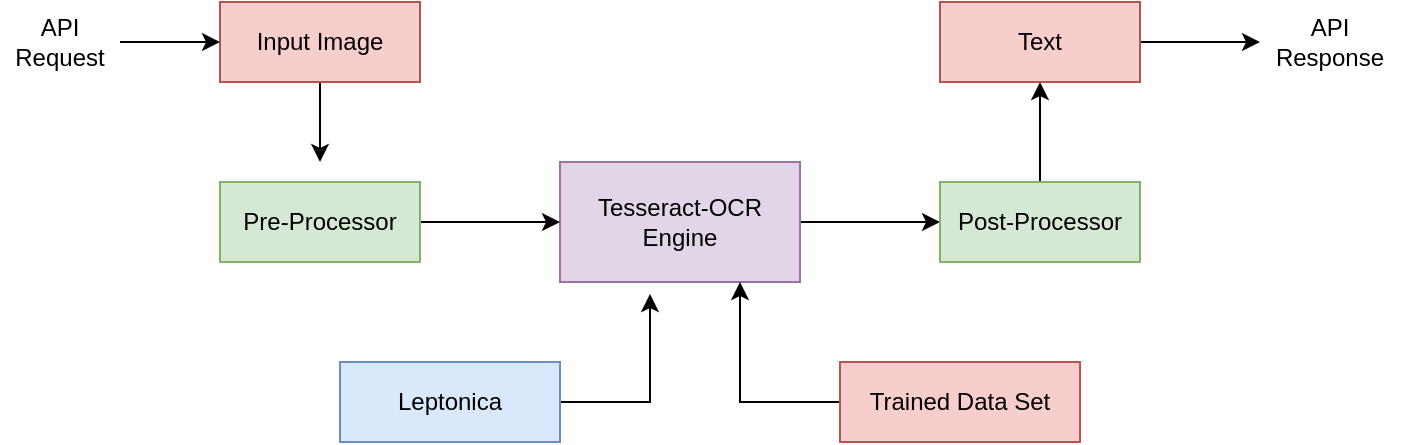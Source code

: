 <mxfile version="13.7.5" type="google"><diagram id="d4pjFKI3gWwgnHiXZUIo" name="Tesseract-OCR"><mxGraphModel dx="782" dy="706" grid="1" gridSize="10" guides="1" tooltips="1" connect="1" arrows="1" fold="1" page="1" pageScale="1" pageWidth="827" pageHeight="1169" math="0" shadow="0"><root><mxCell id="0"/><mxCell id="1" parent="0"/><mxCell id="M1g9wLL3GU1XqYCgdQJH-16" style="edgeStyle=orthogonalEdgeStyle;rounded=0;orthogonalLoop=1;jettySize=auto;html=1;entryX=0;entryY=0.5;entryDx=0;entryDy=0;" edge="1" parent="1" source="M1g9wLL3GU1XqYCgdQJH-1" target="M1g9wLL3GU1XqYCgdQJH-7"><mxGeometry relative="1" as="geometry"/></mxCell><mxCell id="M1g9wLL3GU1XqYCgdQJH-1" value="Tesseract-OCR&lt;br&gt;Engine" style="rounded=0;whiteSpace=wrap;html=1;fillColor=#e1d5e7;strokeColor=#9673a6;" vertex="1" parent="1"><mxGeometry x="340" y="290" width="120" height="60" as="geometry"/></mxCell><mxCell id="M1g9wLL3GU1XqYCgdQJH-11" style="edgeStyle=orthogonalEdgeStyle;rounded=0;orthogonalLoop=1;jettySize=auto;html=1;" edge="1" parent="1" source="M1g9wLL3GU1XqYCgdQJH-2"><mxGeometry relative="1" as="geometry"><mxPoint x="220" y="290" as="targetPoint"/></mxGeometry></mxCell><mxCell id="M1g9wLL3GU1XqYCgdQJH-2" value="Input Image" style="rounded=0;whiteSpace=wrap;html=1;fillColor=#f8cecc;strokeColor=#b85450;" vertex="1" parent="1"><mxGeometry x="170" y="210" width="100" height="40" as="geometry"/></mxCell><mxCell id="M1g9wLL3GU1XqYCgdQJH-12" style="edgeStyle=orthogonalEdgeStyle;rounded=0;orthogonalLoop=1;jettySize=auto;html=1;entryX=0;entryY=0.5;entryDx=0;entryDy=0;" edge="1" parent="1" source="M1g9wLL3GU1XqYCgdQJH-3" target="M1g9wLL3GU1XqYCgdQJH-1"><mxGeometry relative="1" as="geometry"/></mxCell><mxCell id="M1g9wLL3GU1XqYCgdQJH-3" value="Pre-Processor" style="rounded=0;whiteSpace=wrap;html=1;fillColor=#d5e8d4;strokeColor=#82b366;" vertex="1" parent="1"><mxGeometry x="170" y="300" width="100" height="40" as="geometry"/></mxCell><mxCell id="M1g9wLL3GU1XqYCgdQJH-19" style="edgeStyle=orthogonalEdgeStyle;rounded=0;orthogonalLoop=1;jettySize=auto;html=1;entryX=0.375;entryY=1.1;entryDx=0;entryDy=0;entryPerimeter=0;" edge="1" parent="1" source="M1g9wLL3GU1XqYCgdQJH-4" target="M1g9wLL3GU1XqYCgdQJH-1"><mxGeometry relative="1" as="geometry"><Array as="points"><mxPoint x="385" y="410"/></Array></mxGeometry></mxCell><mxCell id="M1g9wLL3GU1XqYCgdQJH-4" value="Leptonica" style="rounded=0;whiteSpace=wrap;html=1;fillColor=#dae8fc;strokeColor=#6c8ebf;" vertex="1" parent="1"><mxGeometry x="230" y="390" width="110" height="40" as="geometry"/></mxCell><mxCell id="M1g9wLL3GU1XqYCgdQJH-10" style="edgeStyle=orthogonalEdgeStyle;rounded=0;orthogonalLoop=1;jettySize=auto;html=1;entryX=0;entryY=0.5;entryDx=0;entryDy=0;" edge="1" parent="1" source="M1g9wLL3GU1XqYCgdQJH-5" target="M1g9wLL3GU1XqYCgdQJH-2"><mxGeometry relative="1" as="geometry"/></mxCell><mxCell id="M1g9wLL3GU1XqYCgdQJH-5" value="API&lt;br&gt;Request" style="rounded=0;whiteSpace=wrap;html=1;strokeColor=none;fillColor=none;" vertex="1" parent="1"><mxGeometry x="60" y="210" width="60" height="40" as="geometry"/></mxCell><mxCell id="M1g9wLL3GU1XqYCgdQJH-14" style="edgeStyle=orthogonalEdgeStyle;rounded=0;orthogonalLoop=1;jettySize=auto;html=1;entryX=0.75;entryY=1;entryDx=0;entryDy=0;" edge="1" parent="1" source="M1g9wLL3GU1XqYCgdQJH-6" target="M1g9wLL3GU1XqYCgdQJH-1"><mxGeometry relative="1" as="geometry"/></mxCell><mxCell id="M1g9wLL3GU1XqYCgdQJH-6" value="Trained Data Set" style="rounded=0;whiteSpace=wrap;html=1;fillColor=#f8cecc;strokeColor=#b85450;" vertex="1" parent="1"><mxGeometry x="480" y="390" width="120" height="40" as="geometry"/></mxCell><mxCell id="M1g9wLL3GU1XqYCgdQJH-17" style="edgeStyle=orthogonalEdgeStyle;rounded=0;orthogonalLoop=1;jettySize=auto;html=1;entryX=0.5;entryY=1;entryDx=0;entryDy=0;" edge="1" parent="1" source="M1g9wLL3GU1XqYCgdQJH-7" target="M1g9wLL3GU1XqYCgdQJH-8"><mxGeometry relative="1" as="geometry"/></mxCell><mxCell id="M1g9wLL3GU1XqYCgdQJH-7" value="Post-Processor" style="rounded=0;whiteSpace=wrap;html=1;fillColor=#d5e8d4;strokeColor=#82b366;" vertex="1" parent="1"><mxGeometry x="530" y="300" width="100" height="40" as="geometry"/></mxCell><mxCell id="M1g9wLL3GU1XqYCgdQJH-18" style="edgeStyle=orthogonalEdgeStyle;rounded=0;orthogonalLoop=1;jettySize=auto;html=1;" edge="1" parent="1" source="M1g9wLL3GU1XqYCgdQJH-8" target="M1g9wLL3GU1XqYCgdQJH-9"><mxGeometry relative="1" as="geometry"/></mxCell><mxCell id="M1g9wLL3GU1XqYCgdQJH-8" value="Text" style="rounded=0;whiteSpace=wrap;html=1;fillColor=#f8cecc;strokeColor=#b85450;" vertex="1" parent="1"><mxGeometry x="530" y="210" width="100" height="40" as="geometry"/></mxCell><mxCell id="M1g9wLL3GU1XqYCgdQJH-9" value="API&lt;br&gt;Response" style="rounded=0;whiteSpace=wrap;html=1;fillColor=none;strokeColor=none;" vertex="1" parent="1"><mxGeometry x="690" y="210" width="70" height="40" as="geometry"/></mxCell></root></mxGraphModel></diagram></mxfile>